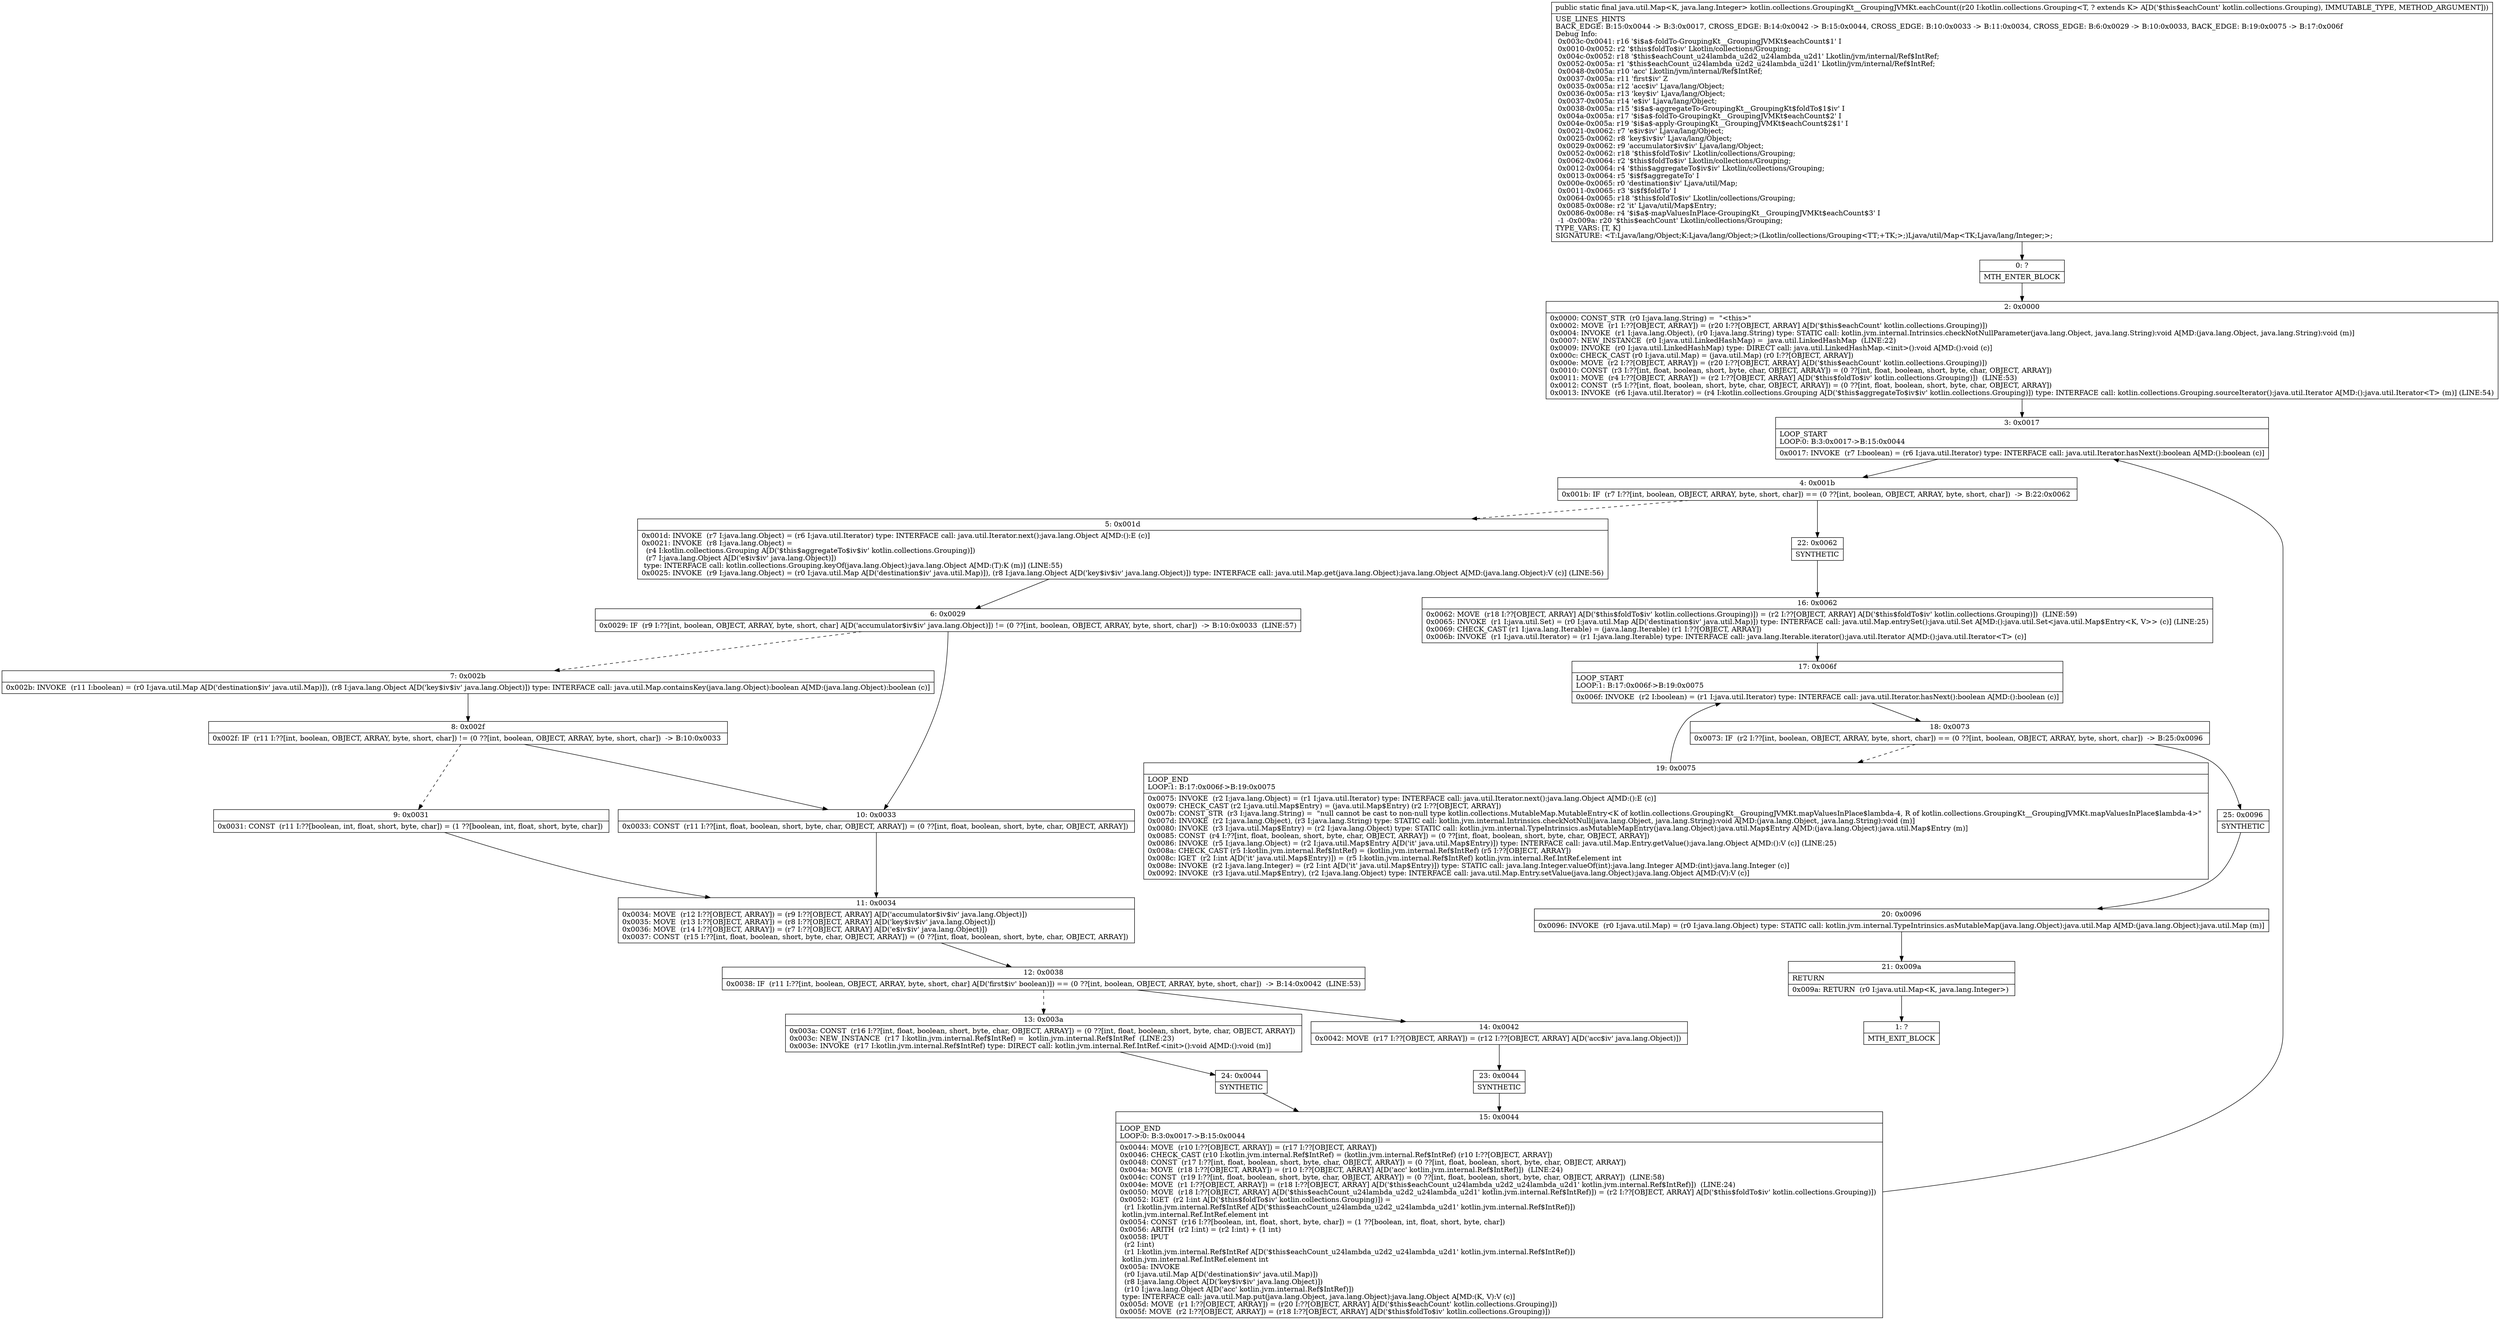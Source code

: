 digraph "CFG forkotlin.collections.GroupingKt__GroupingJVMKt.eachCount(Lkotlin\/collections\/Grouping;)Ljava\/util\/Map;" {
Node_0 [shape=record,label="{0\:\ ?|MTH_ENTER_BLOCK\l}"];
Node_2 [shape=record,label="{2\:\ 0x0000|0x0000: CONST_STR  (r0 I:java.lang.String) =  \"\<this\>\" \l0x0002: MOVE  (r1 I:??[OBJECT, ARRAY]) = (r20 I:??[OBJECT, ARRAY] A[D('$this$eachCount' kotlin.collections.Grouping)]) \l0x0004: INVOKE  (r1 I:java.lang.Object), (r0 I:java.lang.String) type: STATIC call: kotlin.jvm.internal.Intrinsics.checkNotNullParameter(java.lang.Object, java.lang.String):void A[MD:(java.lang.Object, java.lang.String):void (m)]\l0x0007: NEW_INSTANCE  (r0 I:java.util.LinkedHashMap) =  java.util.LinkedHashMap  (LINE:22)\l0x0009: INVOKE  (r0 I:java.util.LinkedHashMap) type: DIRECT call: java.util.LinkedHashMap.\<init\>():void A[MD:():void (c)]\l0x000c: CHECK_CAST (r0 I:java.util.Map) = (java.util.Map) (r0 I:??[OBJECT, ARRAY]) \l0x000e: MOVE  (r2 I:??[OBJECT, ARRAY]) = (r20 I:??[OBJECT, ARRAY] A[D('$this$eachCount' kotlin.collections.Grouping)]) \l0x0010: CONST  (r3 I:??[int, float, boolean, short, byte, char, OBJECT, ARRAY]) = (0 ??[int, float, boolean, short, byte, char, OBJECT, ARRAY]) \l0x0011: MOVE  (r4 I:??[OBJECT, ARRAY]) = (r2 I:??[OBJECT, ARRAY] A[D('$this$foldTo$iv' kotlin.collections.Grouping)])  (LINE:53)\l0x0012: CONST  (r5 I:??[int, float, boolean, short, byte, char, OBJECT, ARRAY]) = (0 ??[int, float, boolean, short, byte, char, OBJECT, ARRAY]) \l0x0013: INVOKE  (r6 I:java.util.Iterator) = (r4 I:kotlin.collections.Grouping A[D('$this$aggregateTo$iv$iv' kotlin.collections.Grouping)]) type: INTERFACE call: kotlin.collections.Grouping.sourceIterator():java.util.Iterator A[MD:():java.util.Iterator\<T\> (m)] (LINE:54)\l}"];
Node_3 [shape=record,label="{3\:\ 0x0017|LOOP_START\lLOOP:0: B:3:0x0017\-\>B:15:0x0044\l|0x0017: INVOKE  (r7 I:boolean) = (r6 I:java.util.Iterator) type: INTERFACE call: java.util.Iterator.hasNext():boolean A[MD:():boolean (c)]\l}"];
Node_4 [shape=record,label="{4\:\ 0x001b|0x001b: IF  (r7 I:??[int, boolean, OBJECT, ARRAY, byte, short, char]) == (0 ??[int, boolean, OBJECT, ARRAY, byte, short, char])  \-\> B:22:0x0062 \l}"];
Node_5 [shape=record,label="{5\:\ 0x001d|0x001d: INVOKE  (r7 I:java.lang.Object) = (r6 I:java.util.Iterator) type: INTERFACE call: java.util.Iterator.next():java.lang.Object A[MD:():E (c)]\l0x0021: INVOKE  (r8 I:java.lang.Object) = \l  (r4 I:kotlin.collections.Grouping A[D('$this$aggregateTo$iv$iv' kotlin.collections.Grouping)])\l  (r7 I:java.lang.Object A[D('e$iv$iv' java.lang.Object)])\l type: INTERFACE call: kotlin.collections.Grouping.keyOf(java.lang.Object):java.lang.Object A[MD:(T):K (m)] (LINE:55)\l0x0025: INVOKE  (r9 I:java.lang.Object) = (r0 I:java.util.Map A[D('destination$iv' java.util.Map)]), (r8 I:java.lang.Object A[D('key$iv$iv' java.lang.Object)]) type: INTERFACE call: java.util.Map.get(java.lang.Object):java.lang.Object A[MD:(java.lang.Object):V (c)] (LINE:56)\l}"];
Node_6 [shape=record,label="{6\:\ 0x0029|0x0029: IF  (r9 I:??[int, boolean, OBJECT, ARRAY, byte, short, char] A[D('accumulator$iv$iv' java.lang.Object)]) != (0 ??[int, boolean, OBJECT, ARRAY, byte, short, char])  \-\> B:10:0x0033  (LINE:57)\l}"];
Node_7 [shape=record,label="{7\:\ 0x002b|0x002b: INVOKE  (r11 I:boolean) = (r0 I:java.util.Map A[D('destination$iv' java.util.Map)]), (r8 I:java.lang.Object A[D('key$iv$iv' java.lang.Object)]) type: INTERFACE call: java.util.Map.containsKey(java.lang.Object):boolean A[MD:(java.lang.Object):boolean (c)]\l}"];
Node_8 [shape=record,label="{8\:\ 0x002f|0x002f: IF  (r11 I:??[int, boolean, OBJECT, ARRAY, byte, short, char]) != (0 ??[int, boolean, OBJECT, ARRAY, byte, short, char])  \-\> B:10:0x0033 \l}"];
Node_9 [shape=record,label="{9\:\ 0x0031|0x0031: CONST  (r11 I:??[boolean, int, float, short, byte, char]) = (1 ??[boolean, int, float, short, byte, char]) \l}"];
Node_11 [shape=record,label="{11\:\ 0x0034|0x0034: MOVE  (r12 I:??[OBJECT, ARRAY]) = (r9 I:??[OBJECT, ARRAY] A[D('accumulator$iv$iv' java.lang.Object)]) \l0x0035: MOVE  (r13 I:??[OBJECT, ARRAY]) = (r8 I:??[OBJECT, ARRAY] A[D('key$iv$iv' java.lang.Object)]) \l0x0036: MOVE  (r14 I:??[OBJECT, ARRAY]) = (r7 I:??[OBJECT, ARRAY] A[D('e$iv$iv' java.lang.Object)]) \l0x0037: CONST  (r15 I:??[int, float, boolean, short, byte, char, OBJECT, ARRAY]) = (0 ??[int, float, boolean, short, byte, char, OBJECT, ARRAY]) \l}"];
Node_12 [shape=record,label="{12\:\ 0x0038|0x0038: IF  (r11 I:??[int, boolean, OBJECT, ARRAY, byte, short, char] A[D('first$iv' boolean)]) == (0 ??[int, boolean, OBJECT, ARRAY, byte, short, char])  \-\> B:14:0x0042  (LINE:53)\l}"];
Node_13 [shape=record,label="{13\:\ 0x003a|0x003a: CONST  (r16 I:??[int, float, boolean, short, byte, char, OBJECT, ARRAY]) = (0 ??[int, float, boolean, short, byte, char, OBJECT, ARRAY]) \l0x003c: NEW_INSTANCE  (r17 I:kotlin.jvm.internal.Ref$IntRef) =  kotlin.jvm.internal.Ref$IntRef  (LINE:23)\l0x003e: INVOKE  (r17 I:kotlin.jvm.internal.Ref$IntRef) type: DIRECT call: kotlin.jvm.internal.Ref.IntRef.\<init\>():void A[MD:():void (m)]\l}"];
Node_24 [shape=record,label="{24\:\ 0x0044|SYNTHETIC\l}"];
Node_15 [shape=record,label="{15\:\ 0x0044|LOOP_END\lLOOP:0: B:3:0x0017\-\>B:15:0x0044\l|0x0044: MOVE  (r10 I:??[OBJECT, ARRAY]) = (r17 I:??[OBJECT, ARRAY]) \l0x0046: CHECK_CAST (r10 I:kotlin.jvm.internal.Ref$IntRef) = (kotlin.jvm.internal.Ref$IntRef) (r10 I:??[OBJECT, ARRAY]) \l0x0048: CONST  (r17 I:??[int, float, boolean, short, byte, char, OBJECT, ARRAY]) = (0 ??[int, float, boolean, short, byte, char, OBJECT, ARRAY]) \l0x004a: MOVE  (r18 I:??[OBJECT, ARRAY]) = (r10 I:??[OBJECT, ARRAY] A[D('acc' kotlin.jvm.internal.Ref$IntRef)])  (LINE:24)\l0x004c: CONST  (r19 I:??[int, float, boolean, short, byte, char, OBJECT, ARRAY]) = (0 ??[int, float, boolean, short, byte, char, OBJECT, ARRAY])  (LINE:58)\l0x004e: MOVE  (r1 I:??[OBJECT, ARRAY]) = (r18 I:??[OBJECT, ARRAY] A[D('$this$eachCount_u24lambda_u2d2_u24lambda_u2d1' kotlin.jvm.internal.Ref$IntRef)])  (LINE:24)\l0x0050: MOVE  (r18 I:??[OBJECT, ARRAY] A[D('$this$eachCount_u24lambda_u2d2_u24lambda_u2d1' kotlin.jvm.internal.Ref$IntRef)]) = (r2 I:??[OBJECT, ARRAY] A[D('$this$foldTo$iv' kotlin.collections.Grouping)]) \l0x0052: IGET  (r2 I:int A[D('$this$foldTo$iv' kotlin.collections.Grouping)]) = \l  (r1 I:kotlin.jvm.internal.Ref$IntRef A[D('$this$eachCount_u24lambda_u2d2_u24lambda_u2d1' kotlin.jvm.internal.Ref$IntRef)])\l kotlin.jvm.internal.Ref.IntRef.element int \l0x0054: CONST  (r16 I:??[boolean, int, float, short, byte, char]) = (1 ??[boolean, int, float, short, byte, char]) \l0x0056: ARITH  (r2 I:int) = (r2 I:int) + (1 int) \l0x0058: IPUT  \l  (r2 I:int)\l  (r1 I:kotlin.jvm.internal.Ref$IntRef A[D('$this$eachCount_u24lambda_u2d2_u24lambda_u2d1' kotlin.jvm.internal.Ref$IntRef)])\l kotlin.jvm.internal.Ref.IntRef.element int \l0x005a: INVOKE  \l  (r0 I:java.util.Map A[D('destination$iv' java.util.Map)])\l  (r8 I:java.lang.Object A[D('key$iv$iv' java.lang.Object)])\l  (r10 I:java.lang.Object A[D('acc' kotlin.jvm.internal.Ref$IntRef)])\l type: INTERFACE call: java.util.Map.put(java.lang.Object, java.lang.Object):java.lang.Object A[MD:(K, V):V (c)]\l0x005d: MOVE  (r1 I:??[OBJECT, ARRAY]) = (r20 I:??[OBJECT, ARRAY] A[D('$this$eachCount' kotlin.collections.Grouping)]) \l0x005f: MOVE  (r2 I:??[OBJECT, ARRAY]) = (r18 I:??[OBJECT, ARRAY] A[D('$this$foldTo$iv' kotlin.collections.Grouping)]) \l}"];
Node_14 [shape=record,label="{14\:\ 0x0042|0x0042: MOVE  (r17 I:??[OBJECT, ARRAY]) = (r12 I:??[OBJECT, ARRAY] A[D('acc$iv' java.lang.Object)]) \l}"];
Node_23 [shape=record,label="{23\:\ 0x0044|SYNTHETIC\l}"];
Node_10 [shape=record,label="{10\:\ 0x0033|0x0033: CONST  (r11 I:??[int, float, boolean, short, byte, char, OBJECT, ARRAY]) = (0 ??[int, float, boolean, short, byte, char, OBJECT, ARRAY]) \l}"];
Node_22 [shape=record,label="{22\:\ 0x0062|SYNTHETIC\l}"];
Node_16 [shape=record,label="{16\:\ 0x0062|0x0062: MOVE  (r18 I:??[OBJECT, ARRAY] A[D('$this$foldTo$iv' kotlin.collections.Grouping)]) = (r2 I:??[OBJECT, ARRAY] A[D('$this$foldTo$iv' kotlin.collections.Grouping)])  (LINE:59)\l0x0065: INVOKE  (r1 I:java.util.Set) = (r0 I:java.util.Map A[D('destination$iv' java.util.Map)]) type: INTERFACE call: java.util.Map.entrySet():java.util.Set A[MD:():java.util.Set\<java.util.Map$Entry\<K, V\>\> (c)] (LINE:25)\l0x0069: CHECK_CAST (r1 I:java.lang.Iterable) = (java.lang.Iterable) (r1 I:??[OBJECT, ARRAY]) \l0x006b: INVOKE  (r1 I:java.util.Iterator) = (r1 I:java.lang.Iterable) type: INTERFACE call: java.lang.Iterable.iterator():java.util.Iterator A[MD:():java.util.Iterator\<T\> (c)]\l}"];
Node_17 [shape=record,label="{17\:\ 0x006f|LOOP_START\lLOOP:1: B:17:0x006f\-\>B:19:0x0075\l|0x006f: INVOKE  (r2 I:boolean) = (r1 I:java.util.Iterator) type: INTERFACE call: java.util.Iterator.hasNext():boolean A[MD:():boolean (c)]\l}"];
Node_18 [shape=record,label="{18\:\ 0x0073|0x0073: IF  (r2 I:??[int, boolean, OBJECT, ARRAY, byte, short, char]) == (0 ??[int, boolean, OBJECT, ARRAY, byte, short, char])  \-\> B:25:0x0096 \l}"];
Node_19 [shape=record,label="{19\:\ 0x0075|LOOP_END\lLOOP:1: B:17:0x006f\-\>B:19:0x0075\l|0x0075: INVOKE  (r2 I:java.lang.Object) = (r1 I:java.util.Iterator) type: INTERFACE call: java.util.Iterator.next():java.lang.Object A[MD:():E (c)]\l0x0079: CHECK_CAST (r2 I:java.util.Map$Entry) = (java.util.Map$Entry) (r2 I:??[OBJECT, ARRAY]) \l0x007b: CONST_STR  (r3 I:java.lang.String) =  \"null cannot be cast to non\-null type kotlin.collections.MutableMap.MutableEntry\<K of kotlin.collections.GroupingKt__GroupingJVMKt.mapValuesInPlace$lambda\-4, R of kotlin.collections.GroupingKt__GroupingJVMKt.mapValuesInPlace$lambda\-4\>\" \l0x007d: INVOKE  (r2 I:java.lang.Object), (r3 I:java.lang.String) type: STATIC call: kotlin.jvm.internal.Intrinsics.checkNotNull(java.lang.Object, java.lang.String):void A[MD:(java.lang.Object, java.lang.String):void (m)]\l0x0080: INVOKE  (r3 I:java.util.Map$Entry) = (r2 I:java.lang.Object) type: STATIC call: kotlin.jvm.internal.TypeIntrinsics.asMutableMapEntry(java.lang.Object):java.util.Map$Entry A[MD:(java.lang.Object):java.util.Map$Entry (m)]\l0x0085: CONST  (r4 I:??[int, float, boolean, short, byte, char, OBJECT, ARRAY]) = (0 ??[int, float, boolean, short, byte, char, OBJECT, ARRAY]) \l0x0086: INVOKE  (r5 I:java.lang.Object) = (r2 I:java.util.Map$Entry A[D('it' java.util.Map$Entry)]) type: INTERFACE call: java.util.Map.Entry.getValue():java.lang.Object A[MD:():V (c)] (LINE:25)\l0x008a: CHECK_CAST (r5 I:kotlin.jvm.internal.Ref$IntRef) = (kotlin.jvm.internal.Ref$IntRef) (r5 I:??[OBJECT, ARRAY]) \l0x008c: IGET  (r2 I:int A[D('it' java.util.Map$Entry)]) = (r5 I:kotlin.jvm.internal.Ref$IntRef) kotlin.jvm.internal.Ref.IntRef.element int \l0x008e: INVOKE  (r2 I:java.lang.Integer) = (r2 I:int A[D('it' java.util.Map$Entry)]) type: STATIC call: java.lang.Integer.valueOf(int):java.lang.Integer A[MD:(int):java.lang.Integer (c)]\l0x0092: INVOKE  (r3 I:java.util.Map$Entry), (r2 I:java.lang.Object) type: INTERFACE call: java.util.Map.Entry.setValue(java.lang.Object):java.lang.Object A[MD:(V):V (c)]\l}"];
Node_25 [shape=record,label="{25\:\ 0x0096|SYNTHETIC\l}"];
Node_20 [shape=record,label="{20\:\ 0x0096|0x0096: INVOKE  (r0 I:java.util.Map) = (r0 I:java.lang.Object) type: STATIC call: kotlin.jvm.internal.TypeIntrinsics.asMutableMap(java.lang.Object):java.util.Map A[MD:(java.lang.Object):java.util.Map (m)]\l}"];
Node_21 [shape=record,label="{21\:\ 0x009a|RETURN\l|0x009a: RETURN  (r0 I:java.util.Map\<K, java.lang.Integer\>) \l}"];
Node_1 [shape=record,label="{1\:\ ?|MTH_EXIT_BLOCK\l}"];
MethodNode[shape=record,label="{public static final java.util.Map\<K, java.lang.Integer\> kotlin.collections.GroupingKt__GroupingJVMKt.eachCount((r20 I:kotlin.collections.Grouping\<T, ? extends K\> A[D('$this$eachCount' kotlin.collections.Grouping), IMMUTABLE_TYPE, METHOD_ARGUMENT]))  | USE_LINES_HINTS\lBACK_EDGE: B:15:0x0044 \-\> B:3:0x0017, CROSS_EDGE: B:14:0x0042 \-\> B:15:0x0044, CROSS_EDGE: B:10:0x0033 \-\> B:11:0x0034, CROSS_EDGE: B:6:0x0029 \-\> B:10:0x0033, BACK_EDGE: B:19:0x0075 \-\> B:17:0x006f\lDebug Info:\l  0x003c\-0x0041: r16 '$i$a$\-foldTo\-GroupingKt__GroupingJVMKt$eachCount$1' I\l  0x0010\-0x0052: r2 '$this$foldTo$iv' Lkotlin\/collections\/Grouping;\l  0x004c\-0x0052: r18 '$this$eachCount_u24lambda_u2d2_u24lambda_u2d1' Lkotlin\/jvm\/internal\/Ref$IntRef;\l  0x0052\-0x005a: r1 '$this$eachCount_u24lambda_u2d2_u24lambda_u2d1' Lkotlin\/jvm\/internal\/Ref$IntRef;\l  0x0048\-0x005a: r10 'acc' Lkotlin\/jvm\/internal\/Ref$IntRef;\l  0x0037\-0x005a: r11 'first$iv' Z\l  0x0035\-0x005a: r12 'acc$iv' Ljava\/lang\/Object;\l  0x0036\-0x005a: r13 'key$iv' Ljava\/lang\/Object;\l  0x0037\-0x005a: r14 'e$iv' Ljava\/lang\/Object;\l  0x0038\-0x005a: r15 '$i$a$\-aggregateTo\-GroupingKt__GroupingKt$foldTo$1$iv' I\l  0x004a\-0x005a: r17 '$i$a$\-foldTo\-GroupingKt__GroupingJVMKt$eachCount$2' I\l  0x004e\-0x005a: r19 '$i$a$\-apply\-GroupingKt__GroupingJVMKt$eachCount$2$1' I\l  0x0021\-0x0062: r7 'e$iv$iv' Ljava\/lang\/Object;\l  0x0025\-0x0062: r8 'key$iv$iv' Ljava\/lang\/Object;\l  0x0029\-0x0062: r9 'accumulator$iv$iv' Ljava\/lang\/Object;\l  0x0052\-0x0062: r18 '$this$foldTo$iv' Lkotlin\/collections\/Grouping;\l  0x0062\-0x0064: r2 '$this$foldTo$iv' Lkotlin\/collections\/Grouping;\l  0x0012\-0x0064: r4 '$this$aggregateTo$iv$iv' Lkotlin\/collections\/Grouping;\l  0x0013\-0x0064: r5 '$i$f$aggregateTo' I\l  0x000e\-0x0065: r0 'destination$iv' Ljava\/util\/Map;\l  0x0011\-0x0065: r3 '$i$f$foldTo' I\l  0x0064\-0x0065: r18 '$this$foldTo$iv' Lkotlin\/collections\/Grouping;\l  0x0085\-0x008e: r2 'it' Ljava\/util\/Map$Entry;\l  0x0086\-0x008e: r4 '$i$a$\-mapValuesInPlace\-GroupingKt__GroupingJVMKt$eachCount$3' I\l  \-1 \-0x009a: r20 '$this$eachCount' Lkotlin\/collections\/Grouping;\lTYPE_VARS: [T, K]\lSIGNATURE: \<T:Ljava\/lang\/Object;K:Ljava\/lang\/Object;\>(Lkotlin\/collections\/Grouping\<TT;+TK;\>;)Ljava\/util\/Map\<TK;Ljava\/lang\/Integer;\>;\l}"];
MethodNode -> Node_0;Node_0 -> Node_2;
Node_2 -> Node_3;
Node_3 -> Node_4;
Node_4 -> Node_5[style=dashed];
Node_4 -> Node_22;
Node_5 -> Node_6;
Node_6 -> Node_7[style=dashed];
Node_6 -> Node_10;
Node_7 -> Node_8;
Node_8 -> Node_9[style=dashed];
Node_8 -> Node_10;
Node_9 -> Node_11;
Node_11 -> Node_12;
Node_12 -> Node_13[style=dashed];
Node_12 -> Node_14;
Node_13 -> Node_24;
Node_24 -> Node_15;
Node_15 -> Node_3;
Node_14 -> Node_23;
Node_23 -> Node_15;
Node_10 -> Node_11;
Node_22 -> Node_16;
Node_16 -> Node_17;
Node_17 -> Node_18;
Node_18 -> Node_19[style=dashed];
Node_18 -> Node_25;
Node_19 -> Node_17;
Node_25 -> Node_20;
Node_20 -> Node_21;
Node_21 -> Node_1;
}

